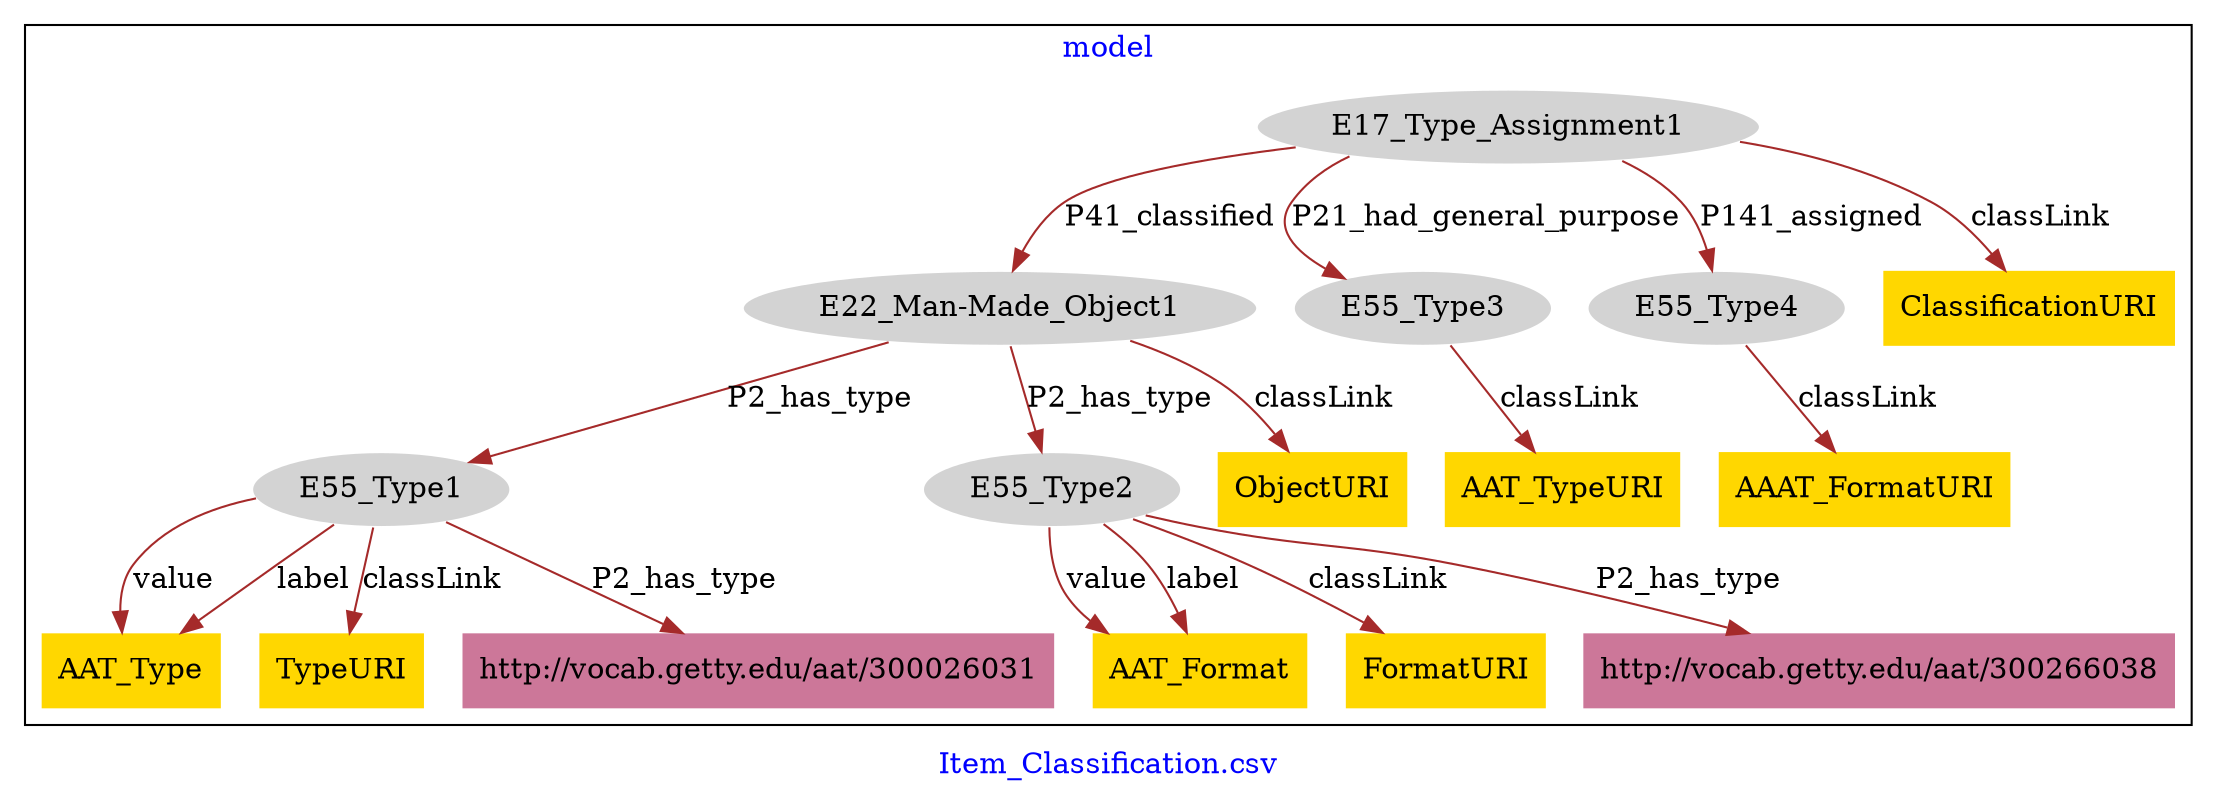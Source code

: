 digraph n0 {
fontcolor="blue"
remincross="true"
label="Item_Classification.csv"
subgraph cluster {
label="model"
n2[style="filled",color="white",fillcolor="lightgray",label="E17_Type_Assignment1"];
n3[style="filled",color="white",fillcolor="lightgray",label="E22_Man-Made_Object1"];
n4[style="filled",color="white",fillcolor="lightgray",label="E55_Type3"];
n5[style="filled",color="white",fillcolor="lightgray",label="E55_Type4"];
n6[style="filled",color="white",fillcolor="lightgray",label="E55_Type1"];
n7[style="filled",color="white",fillcolor="lightgray",label="E55_Type2"];
n8[shape="plaintext",style="filled",fillcolor="gold",label="AAT_Format"];
n9[shape="plaintext",style="filled",fillcolor="gold",label="ObjectURI"];
n10[shape="plaintext",style="filled",fillcolor="gold",label="ClassificationURI"];
n11[shape="plaintext",style="filled",fillcolor="gold",label="AAT_Type"];
n12[shape="plaintext",style="filled",fillcolor="gold",label="FormatURI"];
n13[shape="plaintext",style="filled",fillcolor="gold",label="AAT_TypeURI"];
n14[shape="plaintext",style="filled",fillcolor="gold",label="AAAT_FormatURI"];
n15[shape="plaintext",style="filled",fillcolor="gold",label="TypeURI"];
n16[shape="plaintext",style="filled",fillcolor="#CC7799",label="http://vocab.getty.edu/aat/300026031"];
n17[shape="plaintext",style="filled",fillcolor="#CC7799",label="http://vocab.getty.edu/aat/300266038"];
}
n2 -> n3[color="brown",fontcolor="black",label="P41_classified"]
n2 -> n4[color="brown",fontcolor="black",label="P21_had_general_purpose"]
n2 -> n5[color="brown",fontcolor="black",label="P141_assigned"]
n3 -> n6[color="brown",fontcolor="black",label="P2_has_type"]
n3 -> n7[color="brown",fontcolor="black",label="P2_has_type"]
n7 -> n8[color="brown",fontcolor="black",label="value"]
n3 -> n9[color="brown",fontcolor="black",label="classLink"]
n2 -> n10[color="brown",fontcolor="black",label="classLink"]
n6 -> n11[color="brown",fontcolor="black",label="value"]
n7 -> n12[color="brown",fontcolor="black",label="classLink"]
n4 -> n13[color="brown",fontcolor="black",label="classLink"]
n5 -> n14[color="brown",fontcolor="black",label="classLink"]
n6 -> n15[color="brown",fontcolor="black",label="classLink"]
n6 -> n11[color="brown",fontcolor="black",label="label"]
n7 -> n8[color="brown",fontcolor="black",label="label"]
n6 -> n16[color="brown",fontcolor="black",label="P2_has_type"]
n7 -> n17[color="brown",fontcolor="black",label="P2_has_type"]
}
